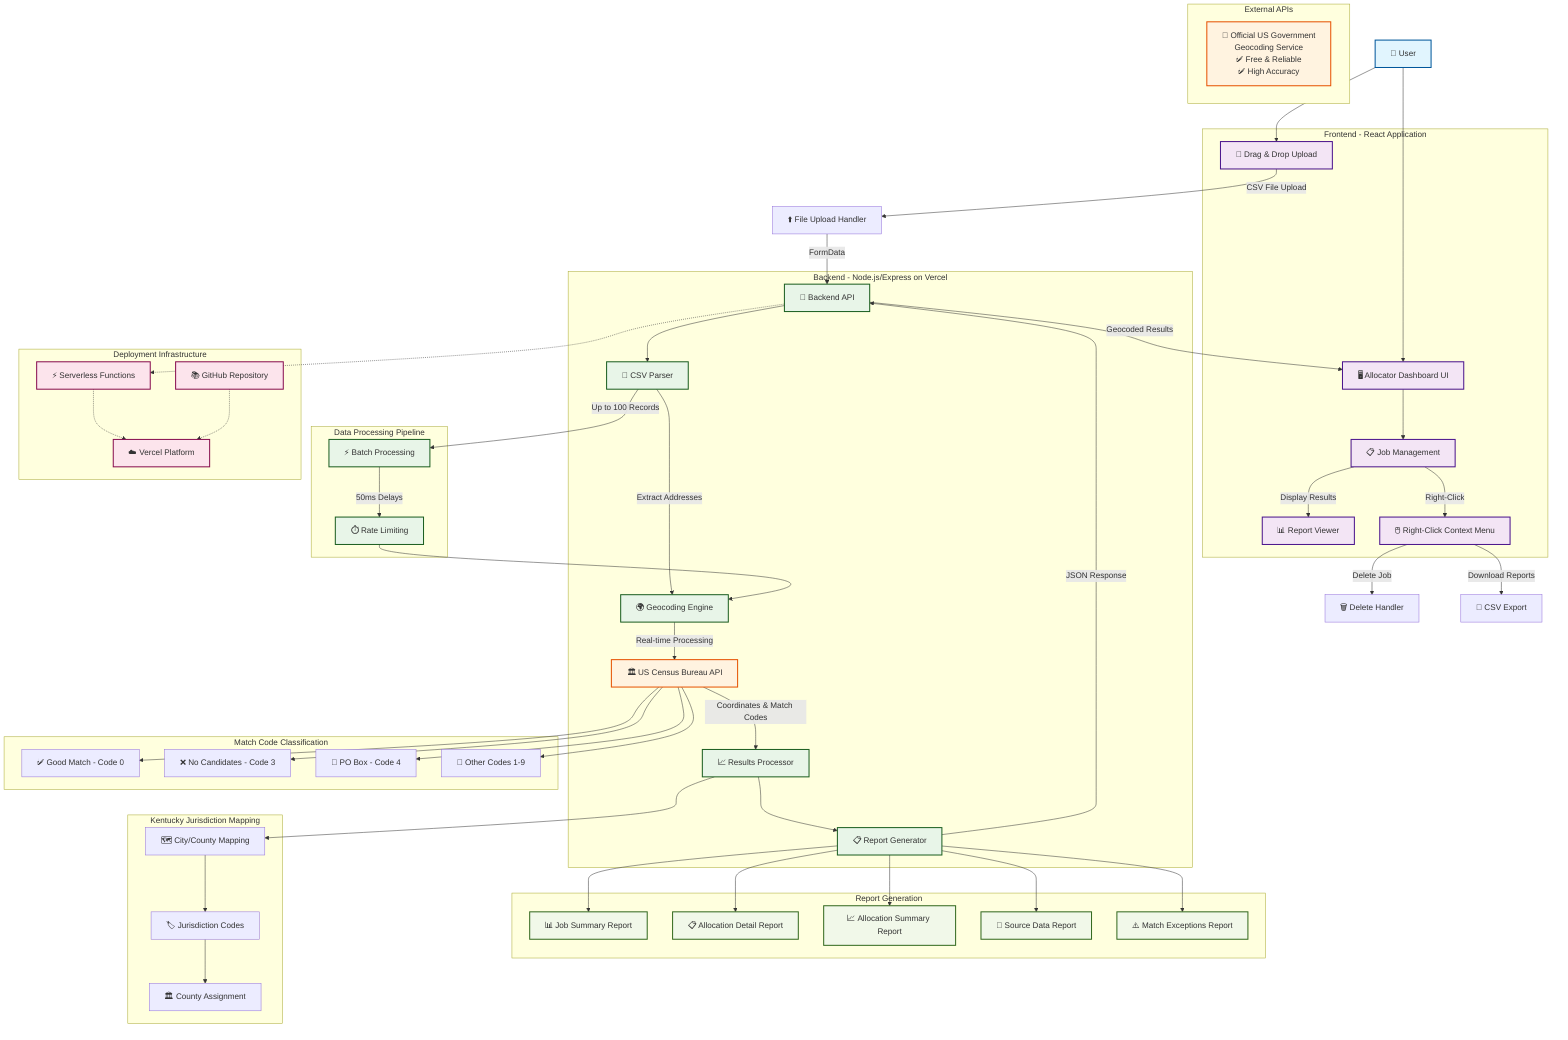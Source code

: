 graph TB
    %% User Interface Layer
    subgraph "Frontend - React Application"
        UI[🖥️ Allocator Dashboard UI]
        DRAG[📁 Drag & Drop Upload]
        JOBS[📋 Job Management]
        REPORTS[📊 Report Viewer]
        CONTEXT[🖱️ Right-Click Context Menu]
    end

    %% User Actions
    USER[👤 User] --> UI
    USER --> DRAG
    
    %% File Processing Flow
    DRAG --> |CSV File Upload| UPLOAD[⬆️ File Upload Handler]
    UPLOAD --> |FormData| API[🔧 Backend API]
    
    %% Backend Processing
    subgraph "Backend - Node.js/Express on Vercel"
        API --> PARSE[📄 CSV Parser]
        PARSE --> |Extract Addresses| GEOCODE[🌍 Geocoding Engine]
        GEOCODE --> |Real-time Processing| CENSUS[🏛️ US Census Bureau API]
        CENSUS --> |Coordinates & Match Codes| RESULTS[📈 Results Processor]
        RESULTS --> REPORTS_GEN[📋 Report Generator]
    end
    
    %% External Services
    subgraph "External APIs"
        CENSUS
        CENSUS_DESC[📍 Official US Government<br/>Geocoding Service<br/>✅ Free & Reliable<br/>✅ High Accuracy]
    end
    
    %% Data Processing
    subgraph "Data Processing Pipeline"
        PARSE --> |Up to 100 Records| BATCH[⚡ Batch Processing]
        BATCH --> |50ms Delays| RATE[⏱️ Rate Limiting]
        RATE --> GEOCODE
    end
    
    %% Report Generation
    subgraph "Report Generation"
        REPORTS_GEN --> JOB_SUMMARY[📊 Job Summary Report]
        REPORTS_GEN --> ALLOCATION_DETAIL[📋 Allocation Detail Report]
        REPORTS_GEN --> ALLOCATION_SUMMARY[📈 Allocation Summary Report]
        REPORTS_GEN --> SOURCE_DATA[📄 Source Data Report]
        REPORTS_GEN --> MATCH_EXCEPTIONS[⚠️ Match Exceptions Report]
    end
    
    %% Response Flow
    REPORTS_GEN --> |JSON Response| API
    API --> |Geocoded Results| UI
    UI --> JOBS
    JOBS --> |Display Results| REPORTS
    
    %% User Interactions
    JOBS --> |Right-Click| CONTEXT
    CONTEXT --> |Delete Job| DELETE[🗑️ Delete Handler]
    CONTEXT --> |Download Reports| DOWNLOAD[💾 CSV Export]
    
    %% Infrastructure
    subgraph "Deployment Infrastructure"
        VERCEL[☁️ Vercel Platform]
        GITHUB[📚 GitHub Repository]
        SERVERLESS[⚡ Serverless Functions]
    end
    
    API -.-> SERVERLESS
    SERVERLESS -.-> VERCEL
    GITHUB -.-> VERCEL
    
    %% Match Code Processing
    subgraph "Match Code Classification"
        MATCH_0[✅ Good Match - Code 0]
        MATCH_3[❌ No Candidates - Code 3]
        MATCH_4[📮 PO Box - Code 4]
        MATCH_OTHER[📝 Other Codes 1-9]
    end
    
    CENSUS --> MATCH_0
    CENSUS --> MATCH_3
    CENSUS --> MATCH_4
    CENSUS --> MATCH_OTHER
    
    %% Jurisdiction Assignment
    subgraph "Kentucky Jurisdiction Mapping"
        JURISDICTIONS[🗺️ City/County Mapping]
        CODES[🏷️ Jurisdiction Codes]
        COUNTIES[🏛️ County Assignment]
    end
    
    RESULTS --> JURISDICTIONS
    JURISDICTIONS --> CODES
    CODES --> COUNTIES
    
    %% Styling
    classDef userClass fill:#e1f5fe,stroke:#01579b,stroke-width:2px
    classDef frontendClass fill:#f3e5f5,stroke:#4a148c,stroke-width:2px
    classDef backendClass fill:#e8f5e8,stroke:#1b5e20,stroke-width:2px
    classDef externalClass fill:#fff3e0,stroke:#e65100,stroke-width:2px
    classDef infraClass fill:#fce4ec,stroke:#880e4f,stroke-width:2px
    classDef reportClass fill:#f1f8e9,stroke:#33691e,stroke-width:2px
    
    class USER userClass
    class UI,DRAG,JOBS,REPORTS,CONTEXT frontendClass
    class API,PARSE,GEOCODE,RESULTS,REPORTS_GEN,BATCH,RATE backendClass
    class CENSUS,CENSUS_DESC externalClass
    class VERCEL,GITHUB,SERVERLESS infraClass
    class JOB_SUMMARY,ALLOCATION_DETAIL,ALLOCATION_SUMMARY,SOURCE_DATA,MATCH_EXCEPTIONS reportClass